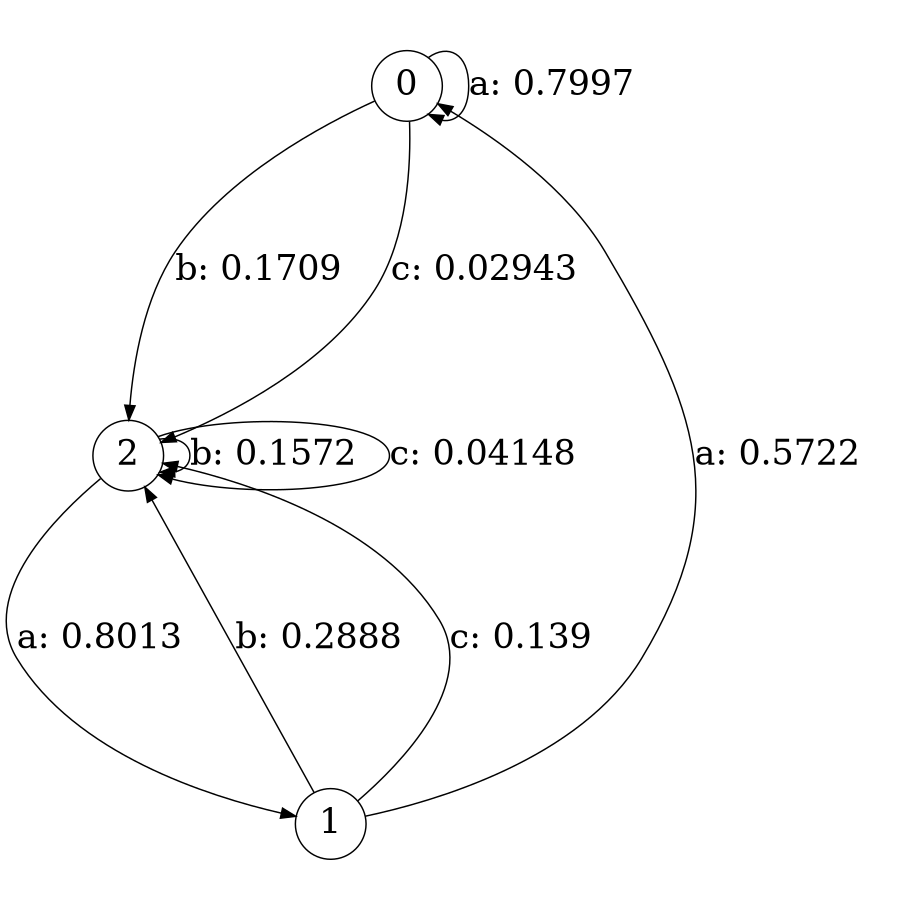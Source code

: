 digraph "d1-200nw-t0-cen-SML" {
size = "6,8.5";
ratio = "fill";
node [shape = circle];
node [fontsize = 24];
edge [fontsize = 24];
0 -> 0 [label = "a: 0.7997   "];
0 -> 2 [label = "b: 0.1709   "];
0 -> 2 [label = "c: 0.02943  "];
1 -> 0 [label = "a: 0.5722   "];
1 -> 2 [label = "b: 0.2888   "];
1 -> 2 [label = "c: 0.139    "];
2 -> 1 [label = "a: 0.8013   "];
2 -> 2 [label = "b: 0.1572   "];
2 -> 2 [label = "c: 0.04148  "];
}